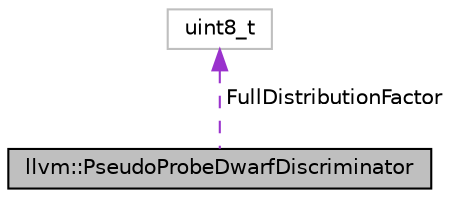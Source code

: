 digraph "llvm::PseudoProbeDwarfDiscriminator"
{
 // LATEX_PDF_SIZE
  bgcolor="transparent";
  edge [fontname="Helvetica",fontsize="10",labelfontname="Helvetica",labelfontsize="10"];
  node [fontname="Helvetica",fontsize="10",shape=record];
  Node1 [label="llvm::PseudoProbeDwarfDiscriminator",height=0.2,width=0.4,color="black", fillcolor="grey75", style="filled", fontcolor="black",tooltip=" "];
  Node2 -> Node1 [dir="back",color="darkorchid3",fontsize="10",style="dashed",label=" FullDistributionFactor" ,fontname="Helvetica"];
  Node2 [label="uint8_t",height=0.2,width=0.4,color="grey75",tooltip=" "];
}
